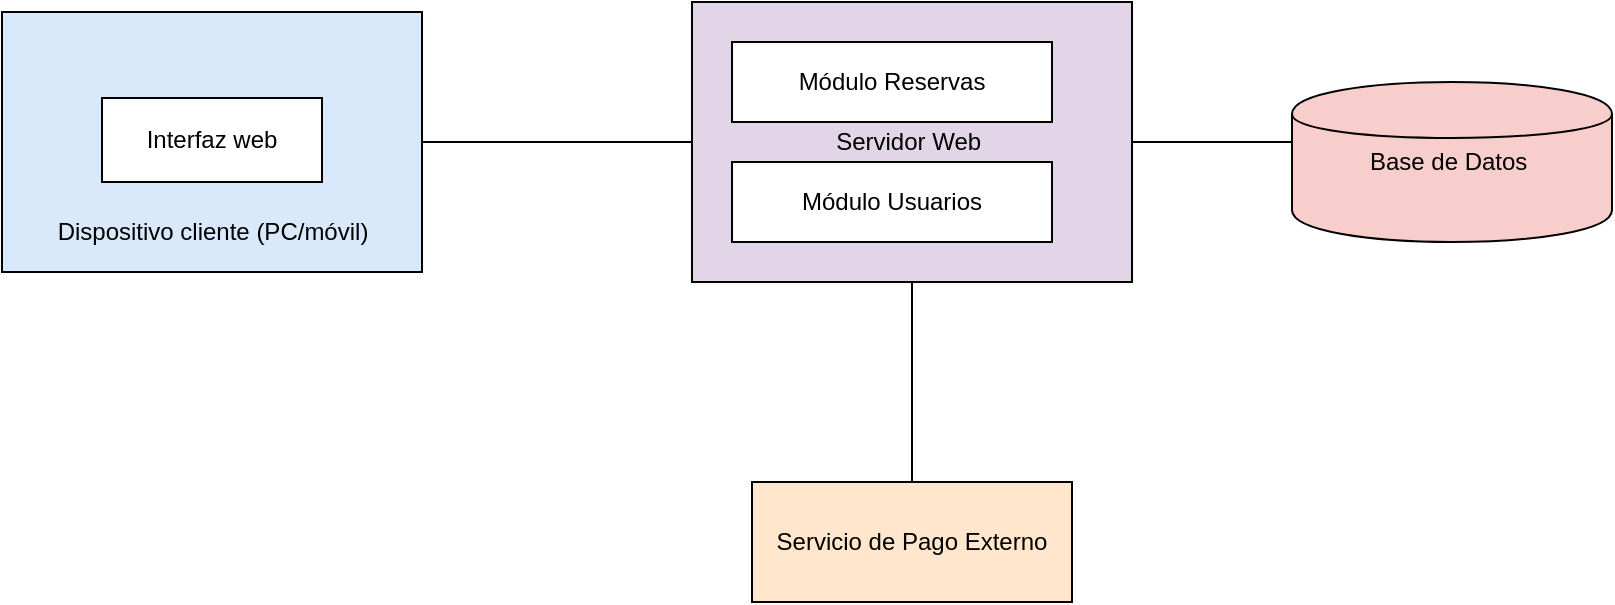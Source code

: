 <mxfile version="26.2.12">
  <diagram name="Vista de Despliegue - Gestión de Reserva Hotelera" id="SHn1UdIddzw7HhqC-_Y_">
    <mxGraphModel grid="1" page="1" gridSize="10" guides="1" tooltips="1" connect="1" arrows="1" fold="1" pageScale="1" pageWidth="850" pageHeight="1100" math="0" shadow="0">
      <root>
        <mxCell id="0" />
        <mxCell id="1" parent="0" />
        <mxCell id="8JdwAh4uxgI_8fxjC0hq-1" value="" style="shape=rect;whiteSpace=wrap;html=1;fillColor=#DAE8FC;" vertex="1" parent="1">
          <mxGeometry x="35" y="65" width="210" height="130" as="geometry" />
        </mxCell>
        <mxCell id="8JdwAh4uxgI_8fxjC0hq-2" value="Interfaz web" style="component;whiteSpace=wrap;html=1;" vertex="1" parent="8JdwAh4uxgI_8fxjC0hq-1">
          <mxGeometry x="50" y="43" width="110" height="42" as="geometry" />
        </mxCell>
        <mxCell id="8JdwAh4uxgI_8fxjC0hq-16" value="Dispositivo cliente (PC/móvil)" style="text;html=1;align=center;verticalAlign=middle;resizable=0;points=[];autosize=1;strokeColor=none;fillColor=none;" vertex="1" parent="8JdwAh4uxgI_8fxjC0hq-1">
          <mxGeometry x="15" y="95" width="180" height="30" as="geometry" />
        </mxCell>
        <mxCell id="8JdwAh4uxgI_8fxjC0hq-4" value="Servidor Web&amp;nbsp;" style="shape=rect;whiteSpace=wrap;html=1;fillColor=#E1D5E7;" vertex="1" parent="1">
          <mxGeometry x="380" y="60" width="220" height="140" as="geometry" />
        </mxCell>
        <mxCell id="8JdwAh4uxgI_8fxjC0hq-5" value="Módulo Reservas" style="component;whiteSpace=wrap;html=1;" vertex="1" parent="8JdwAh4uxgI_8fxjC0hq-4">
          <mxGeometry x="20" y="20" width="160" height="40" as="geometry" />
        </mxCell>
        <mxCell id="8JdwAh4uxgI_8fxjC0hq-6" value="Módulo Usuarios" style="component;whiteSpace=wrap;html=1;" vertex="1" parent="8JdwAh4uxgI_8fxjC0hq-4">
          <mxGeometry x="20" y="80" width="160" height="40" as="geometry" />
        </mxCell>
        <mxCell id="8JdwAh4uxgI_8fxjC0hq-7" value="Base de Datos&amp;nbsp;" style="shape=cylinder;whiteSpace=wrap;html=1;fillColor=#F8CECC;" vertex="1" parent="1">
          <mxGeometry x="680" y="100" width="160" height="80" as="geometry" />
        </mxCell>
        <mxCell id="8JdwAh4uxgI_8fxjC0hq-8" value="Servicio de Pago Externo" style="shape=rect;whiteSpace=wrap;html=1;fillColor=#FFE6CC;" vertex="1" parent="1">
          <mxGeometry x="410" y="300" width="160" height="60" as="geometry" />
        </mxCell>
        <mxCell id="8JdwAh4uxgI_8fxjC0hq-17" value="" style="endArrow=none;html=1;rounded=0;entryX=0;entryY=0.5;entryDx=0;entryDy=0;exitX=1;exitY=0.5;exitDx=0;exitDy=0;" edge="1" parent="1" source="8JdwAh4uxgI_8fxjC0hq-1" target="8JdwAh4uxgI_8fxjC0hq-4">
          <mxGeometry width="50" height="50" relative="1" as="geometry">
            <mxPoint x="280" y="155" as="sourcePoint" />
            <mxPoint x="330" y="105" as="targetPoint" />
          </mxGeometry>
        </mxCell>
        <mxCell id="8JdwAh4uxgI_8fxjC0hq-18" value="" style="endArrow=none;html=1;rounded=0;exitX=1;exitY=0.5;exitDx=0;exitDy=0;" edge="1" parent="1" source="8JdwAh4uxgI_8fxjC0hq-4">
          <mxGeometry width="50" height="50" relative="1" as="geometry">
            <mxPoint x="630" y="180" as="sourcePoint" />
            <mxPoint x="680" y="130" as="targetPoint" />
          </mxGeometry>
        </mxCell>
        <mxCell id="8JdwAh4uxgI_8fxjC0hq-19" value="" style="endArrow=none;html=1;rounded=0;entryX=0.5;entryY=1;entryDx=0;entryDy=0;exitX=0.5;exitY=0;exitDx=0;exitDy=0;" edge="1" parent="1" source="8JdwAh4uxgI_8fxjC0hq-8" target="8JdwAh4uxgI_8fxjC0hq-4">
          <mxGeometry width="50" height="50" relative="1" as="geometry">
            <mxPoint x="440" y="260" as="sourcePoint" />
            <mxPoint x="490" y="210" as="targetPoint" />
          </mxGeometry>
        </mxCell>
      </root>
    </mxGraphModel>
  </diagram>
</mxfile>

